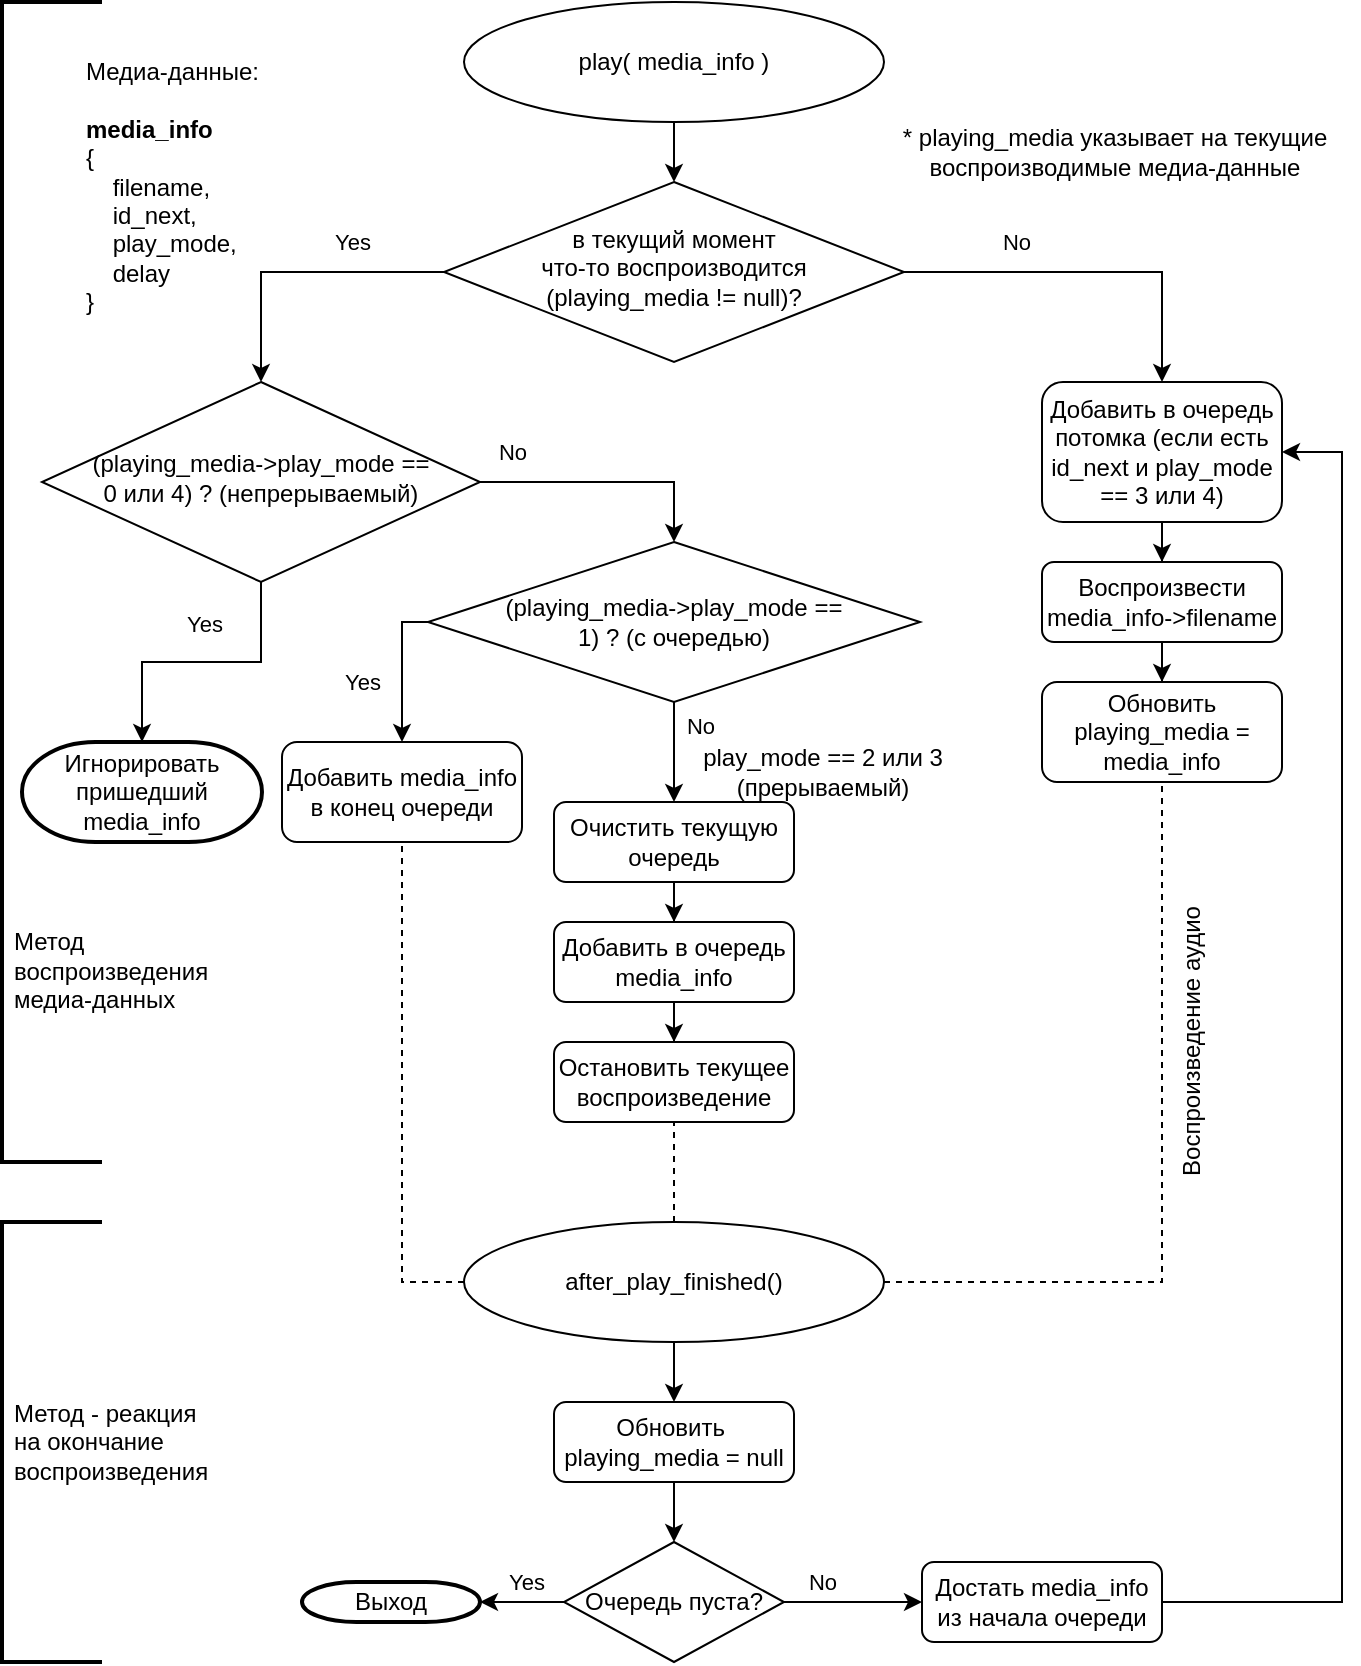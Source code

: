 <mxfile version="19.0.3" type="device"><diagram id="C5RBs43oDa-KdzZeNtuy" name="Page-1"><mxGraphModel dx="1574" dy="1236" grid="1" gridSize="10" guides="1" tooltips="1" connect="1" arrows="1" fold="1" page="1" pageScale="1" pageWidth="827" pageHeight="1169" math="0" shadow="0"><root><mxCell id="WIyWlLk6GJQsqaUBKTNV-0"/><mxCell id="WIyWlLk6GJQsqaUBKTNV-1" parent="WIyWlLk6GJQsqaUBKTNV-0"/><mxCell id="EAw5OVvlYIHyuca-WlAw-36" style="edgeStyle=orthogonalEdgeStyle;rounded=0;orthogonalLoop=1;jettySize=auto;html=1;labelBackgroundColor=default;entryX=0.5;entryY=0;entryDx=0;entryDy=0;" parent="WIyWlLk6GJQsqaUBKTNV-1" source="WIyWlLk6GJQsqaUBKTNV-6" target="WIyWlLk6GJQsqaUBKTNV-10" edge="1"><mxGeometry relative="1" as="geometry"><mxPoint x="210" y="175.0" as="targetPoint"/><Array as="points"><mxPoint x="210" y="175"/></Array></mxGeometry></mxCell><mxCell id="EAw5OVvlYIHyuca-WlAw-37" value="Yes" style="edgeLabel;html=1;align=center;verticalAlign=middle;resizable=0;points=[];" parent="EAw5OVvlYIHyuca-WlAw-36" vertex="1" connectable="0"><mxGeometry x="-0.263" relative="1" as="geometry"><mxPoint x="8" y="-15" as="offset"/></mxGeometry></mxCell><mxCell id="EAw5OVvlYIHyuca-WlAw-39" style="edgeStyle=orthogonalEdgeStyle;rounded=0;orthogonalLoop=1;jettySize=auto;html=1;labelBackgroundColor=default;entryX=0.5;entryY=0;entryDx=0;entryDy=0;" parent="WIyWlLk6GJQsqaUBKTNV-1" source="WIyWlLk6GJQsqaUBKTNV-6" target="WIyWlLk6GJQsqaUBKTNV-7" edge="1"><mxGeometry relative="1" as="geometry"><mxPoint x="690" y="175" as="targetPoint"/></mxGeometry></mxCell><mxCell id="EAw5OVvlYIHyuca-WlAw-40" value="No" style="edgeLabel;html=1;align=center;verticalAlign=middle;resizable=0;points=[];" parent="EAw5OVvlYIHyuca-WlAw-39" vertex="1" connectable="0"><mxGeometry x="-0.441" y="1" relative="1" as="geometry"><mxPoint x="4" y="-14" as="offset"/></mxGeometry></mxCell><mxCell id="WIyWlLk6GJQsqaUBKTNV-6" value="в текущий момент&lt;br&gt;что-то воспроизводится &lt;br&gt;(playing_media != null)?" style="rhombus;whiteSpace=wrap;html=1;shadow=0;fontFamily=Helvetica;fontSize=12;align=center;strokeWidth=1;spacing=6;spacingTop=-4;" parent="WIyWlLk6GJQsqaUBKTNV-1" vertex="1"><mxGeometry x="301" y="130" width="230" height="90" as="geometry"/></mxCell><mxCell id="EAw5OVvlYIHyuca-WlAw-25" value="" style="edgeStyle=orthogonalEdgeStyle;rounded=0;orthogonalLoop=1;jettySize=auto;html=1;labelBackgroundColor=default;" parent="WIyWlLk6GJQsqaUBKTNV-1" source="WIyWlLk6GJQsqaUBKTNV-7" target="EAw5OVvlYIHyuca-WlAw-24" edge="1"><mxGeometry relative="1" as="geometry"/></mxCell><mxCell id="WIyWlLk6GJQsqaUBKTNV-7" value="Добавить в очередь потомка (если есть id_next и play_mode == 3 или 4)" style="rounded=1;whiteSpace=wrap;html=1;fontSize=12;glass=0;strokeWidth=1;shadow=0;" parent="WIyWlLk6GJQsqaUBKTNV-1" vertex="1"><mxGeometry x="600" y="230" width="120" height="70" as="geometry"/></mxCell><mxCell id="EAw5OVvlYIHyuca-WlAw-30" style="edgeStyle=orthogonalEdgeStyle;rounded=0;orthogonalLoop=1;jettySize=auto;html=1;labelBackgroundColor=default;entryX=0.5;entryY=0;entryDx=0;entryDy=0;" parent="WIyWlLk6GJQsqaUBKTNV-1" source="WIyWlLk6GJQsqaUBKTNV-10" target="EAw5OVvlYIHyuca-WlAw-0" edge="1"><mxGeometry relative="1" as="geometry"><mxPoint x="460" y="280" as="targetPoint"/><Array as="points"><mxPoint x="416" y="280"/></Array></mxGeometry></mxCell><mxCell id="EAw5OVvlYIHyuca-WlAw-31" value="No" style="edgeLabel;html=1;align=center;verticalAlign=middle;resizable=0;points=[];" parent="EAw5OVvlYIHyuca-WlAw-30" vertex="1" connectable="0"><mxGeometry x="-0.758" y="3" relative="1" as="geometry"><mxPoint y="-12" as="offset"/></mxGeometry></mxCell><mxCell id="EAw5OVvlYIHyuca-WlAw-32" style="edgeStyle=orthogonalEdgeStyle;rounded=0;orthogonalLoop=1;jettySize=auto;html=1;entryX=0.5;entryY=0;entryDx=0;entryDy=0;labelBackgroundColor=default;entryPerimeter=0;" parent="WIyWlLk6GJQsqaUBKTNV-1" source="WIyWlLk6GJQsqaUBKTNV-10" target="vpf6eIPYmOzFPxe5Rbza-8" edge="1"><mxGeometry relative="1" as="geometry"><mxPoint x="149.5" y="410" as="targetPoint"/></mxGeometry></mxCell><mxCell id="EAw5OVvlYIHyuca-WlAw-33" value="Yes" style="edgeLabel;html=1;align=center;verticalAlign=middle;resizable=0;points=[];" parent="EAw5OVvlYIHyuca-WlAw-32" vertex="1" connectable="0"><mxGeometry x="-0.839" relative="1" as="geometry"><mxPoint x="-29" y="10" as="offset"/></mxGeometry></mxCell><mxCell id="WIyWlLk6GJQsqaUBKTNV-10" value="(playing_media-&amp;gt;play_mode == &lt;br&gt;0 или 4) ? (непрерываемый)" style="rhombus;whiteSpace=wrap;html=1;shadow=0;fontFamily=Helvetica;fontSize=12;align=center;strokeWidth=1;spacing=6;spacingTop=-4;" parent="WIyWlLk6GJQsqaUBKTNV-1" vertex="1"><mxGeometry x="100" y="230" width="219" height="100" as="geometry"/></mxCell><mxCell id="EAw5OVvlYIHyuca-WlAw-17" value="" style="edgeStyle=orthogonalEdgeStyle;rounded=0;orthogonalLoop=1;jettySize=auto;html=1;labelBackgroundColor=default;" parent="WIyWlLk6GJQsqaUBKTNV-1" source="EAw5OVvlYIHyuca-WlAw-0" target="EAw5OVvlYIHyuca-WlAw-16" edge="1"><mxGeometry relative="1" as="geometry"/></mxCell><mxCell id="EAw5OVvlYIHyuca-WlAw-18" value="No" style="edgeLabel;html=1;align=center;verticalAlign=middle;resizable=0;points=[];" parent="EAw5OVvlYIHyuca-WlAw-17" vertex="1" connectable="0"><mxGeometry x="-0.289" y="-1" relative="1" as="geometry"><mxPoint x="14" y="-6" as="offset"/></mxGeometry></mxCell><mxCell id="EAw5OVvlYIHyuca-WlAw-29" style="edgeStyle=orthogonalEdgeStyle;rounded=0;orthogonalLoop=1;jettySize=auto;html=1;labelBackgroundColor=default;entryX=0.5;entryY=0;entryDx=0;entryDy=0;" parent="WIyWlLk6GJQsqaUBKTNV-1" source="EAw5OVvlYIHyuca-WlAw-0" target="EAw5OVvlYIHyuca-WlAw-5" edge="1"><mxGeometry relative="1" as="geometry"><mxPoint x="300" y="400" as="targetPoint"/><Array as="points"><mxPoint x="280" y="350"/></Array></mxGeometry></mxCell><mxCell id="EAw5OVvlYIHyuca-WlAw-38" value="Yes" style="edgeLabel;html=1;align=center;verticalAlign=middle;resizable=0;points=[];" parent="EAw5OVvlYIHyuca-WlAw-29" vertex="1" connectable="0"><mxGeometry x="-0.042" y="-2" relative="1" as="geometry"><mxPoint x="-18" y="8" as="offset"/></mxGeometry></mxCell><mxCell id="EAw5OVvlYIHyuca-WlAw-0" value="&lt;span style=&quot;&quot;&gt;(playing_media-&amp;gt;play_mode ==&lt;/span&gt;&lt;br style=&quot;&quot;&gt;&lt;span style=&quot;&quot;&gt;1) ? (с очередью)&lt;/span&gt;" style="rhombus;whiteSpace=wrap;html=1;" parent="WIyWlLk6GJQsqaUBKTNV-1" vertex="1"><mxGeometry x="293" y="310" width="246" height="80" as="geometry"/></mxCell><mxCell id="EAw5OVvlYIHyuca-WlAw-5" value="Добавить media_info в конец очереди" style="rounded=1;whiteSpace=wrap;html=1;" parent="WIyWlLk6GJQsqaUBKTNV-1" vertex="1"><mxGeometry x="220" y="410" width="120" height="50" as="geometry"/></mxCell><mxCell id="EAw5OVvlYIHyuca-WlAw-21" value="" style="edgeStyle=orthogonalEdgeStyle;rounded=0;orthogonalLoop=1;jettySize=auto;html=1;labelBackgroundColor=default;" parent="WIyWlLk6GJQsqaUBKTNV-1" source="EAw5OVvlYIHyuca-WlAw-16" target="EAw5OVvlYIHyuca-WlAw-20" edge="1"><mxGeometry relative="1" as="geometry"/></mxCell><mxCell id="EAw5OVvlYIHyuca-WlAw-16" value="Очистить текущую очередь" style="rounded=1;whiteSpace=wrap;html=1;" parent="WIyWlLk6GJQsqaUBKTNV-1" vertex="1"><mxGeometry x="356" y="440" width="120" height="40" as="geometry"/></mxCell><mxCell id="EAw5OVvlYIHyuca-WlAw-19" value="play_mode == 2 или 3&lt;br&gt;(прерываемый)" style="text;html=1;align=center;verticalAlign=middle;resizable=0;points=[];autosize=1;strokeColor=none;fillColor=none;" parent="WIyWlLk6GJQsqaUBKTNV-1" vertex="1"><mxGeometry x="420" y="410" width="140" height="30" as="geometry"/></mxCell><mxCell id="EAw5OVvlYIHyuca-WlAw-23" value="" style="edgeStyle=orthogonalEdgeStyle;rounded=0;orthogonalLoop=1;jettySize=auto;html=1;labelBackgroundColor=default;" parent="WIyWlLk6GJQsqaUBKTNV-1" source="EAw5OVvlYIHyuca-WlAw-20" target="EAw5OVvlYIHyuca-WlAw-22" edge="1"><mxGeometry relative="1" as="geometry"/></mxCell><mxCell id="EAw5OVvlYIHyuca-WlAw-20" value="Добавить в очередь media_info" style="whiteSpace=wrap;html=1;rounded=1;" parent="WIyWlLk6GJQsqaUBKTNV-1" vertex="1"><mxGeometry x="356" y="500" width="120" height="40" as="geometry"/></mxCell><mxCell id="EAw5OVvlYIHyuca-WlAw-22" value="Остановить текущее воспроизведение" style="whiteSpace=wrap;html=1;rounded=1;" parent="WIyWlLk6GJQsqaUBKTNV-1" vertex="1"><mxGeometry x="356" y="560" width="120" height="40" as="geometry"/></mxCell><mxCell id="EAw5OVvlYIHyuca-WlAw-27" value="" style="edgeStyle=orthogonalEdgeStyle;rounded=0;orthogonalLoop=1;jettySize=auto;html=1;labelBackgroundColor=default;" parent="WIyWlLk6GJQsqaUBKTNV-1" source="EAw5OVvlYIHyuca-WlAw-24" target="EAw5OVvlYIHyuca-WlAw-26" edge="1"><mxGeometry relative="1" as="geometry"/></mxCell><mxCell id="EAw5OVvlYIHyuca-WlAw-24" value="Воспроизвести media_info-&amp;gt;filename" style="whiteSpace=wrap;html=1;rounded=1;glass=0;strokeWidth=1;shadow=0;" parent="WIyWlLk6GJQsqaUBKTNV-1" vertex="1"><mxGeometry x="600" y="320" width="120" height="40" as="geometry"/></mxCell><mxCell id="EAw5OVvlYIHyuca-WlAw-26" value="Обновить playing_media = media_info" style="whiteSpace=wrap;html=1;rounded=1;glass=0;strokeWidth=1;shadow=0;" parent="WIyWlLk6GJQsqaUBKTNV-1" vertex="1"><mxGeometry x="600" y="380" width="120" height="50" as="geometry"/></mxCell><mxCell id="EAw5OVvlYIHyuca-WlAw-41" style="edgeStyle=orthogonalEdgeStyle;rounded=0;orthogonalLoop=1;jettySize=auto;html=1;entryX=0.5;entryY=0;entryDx=0;entryDy=0;labelBackgroundColor=default;" parent="WIyWlLk6GJQsqaUBKTNV-1" source="EAw5OVvlYIHyuca-WlAw-28" target="WIyWlLk6GJQsqaUBKTNV-6" edge="1"><mxGeometry relative="1" as="geometry"/></mxCell><mxCell id="EAw5OVvlYIHyuca-WlAw-28" value="play( media_info )" style="ellipse;whiteSpace=wrap;html=1;" parent="WIyWlLk6GJQsqaUBKTNV-1" vertex="1"><mxGeometry x="311" y="40" width="210" height="60" as="geometry"/></mxCell><mxCell id="EAw5OVvlYIHyuca-WlAw-54" value="" style="edgeStyle=orthogonalEdgeStyle;rounded=0;orthogonalLoop=1;jettySize=auto;html=1;labelBackgroundColor=default;" parent="WIyWlLk6GJQsqaUBKTNV-1" source="EAw5OVvlYIHyuca-WlAw-42" target="EAw5OVvlYIHyuca-WlAw-53" edge="1"><mxGeometry relative="1" as="geometry"/></mxCell><mxCell id="EAw5OVvlYIHyuca-WlAw-42" value="after_play_finished()" style="ellipse;whiteSpace=wrap;html=1;" parent="WIyWlLk6GJQsqaUBKTNV-1" vertex="1"><mxGeometry x="311" y="650" width="210" height="60" as="geometry"/></mxCell><mxCell id="EAw5OVvlYIHyuca-WlAw-52" value="Воспроизведение аудио" style="text;html=1;align=center;verticalAlign=middle;resizable=0;points=[];autosize=1;strokeColor=none;fillColor=none;rotation=-90;" parent="WIyWlLk6GJQsqaUBKTNV-1" vertex="1"><mxGeometry x="600" y="550" width="150" height="20" as="geometry"/></mxCell><mxCell id="EAw5OVvlYIHyuca-WlAw-58" value="" style="edgeStyle=orthogonalEdgeStyle;rounded=0;orthogonalLoop=1;jettySize=auto;html=1;labelBackgroundColor=default;entryX=0.5;entryY=0;entryDx=0;entryDy=0;" parent="WIyWlLk6GJQsqaUBKTNV-1" source="EAw5OVvlYIHyuca-WlAw-53" target="EAw5OVvlYIHyuca-WlAw-63" edge="1"><mxGeometry relative="1" as="geometry"><mxPoint x="416" y="840" as="targetPoint"/></mxGeometry></mxCell><mxCell id="EAw5OVvlYIHyuca-WlAw-53" value="Обновить&amp;nbsp;&lt;br&gt;playing_media = null" style="rounded=1;whiteSpace=wrap;html=1;" parent="WIyWlLk6GJQsqaUBKTNV-1" vertex="1"><mxGeometry x="356" y="740" width="120" height="40" as="geometry"/></mxCell><mxCell id="EAw5OVvlYIHyuca-WlAw-66" value="" style="edgeStyle=orthogonalEdgeStyle;rounded=0;orthogonalLoop=1;jettySize=auto;html=1;labelBackgroundColor=default;entryX=1;entryY=0.5;entryDx=0;entryDy=0;entryPerimeter=0;" parent="WIyWlLk6GJQsqaUBKTNV-1" source="EAw5OVvlYIHyuca-WlAw-63" target="vpf6eIPYmOzFPxe5Rbza-7" edge="1"><mxGeometry relative="1" as="geometry"><mxPoint x="311" y="840" as="targetPoint"/></mxGeometry></mxCell><mxCell id="EAw5OVvlYIHyuca-WlAw-70" value="Yes" style="edgeLabel;html=1;align=center;verticalAlign=middle;resizable=0;points=[];" parent="EAw5OVvlYIHyuca-WlAw-66" vertex="1" connectable="0"><mxGeometry x="-0.504" y="2" relative="1" as="geometry"><mxPoint x="-9" y="-12" as="offset"/></mxGeometry></mxCell><mxCell id="EAw5OVvlYIHyuca-WlAw-68" value="" style="edgeStyle=orthogonalEdgeStyle;rounded=0;orthogonalLoop=1;jettySize=auto;html=1;labelBackgroundColor=default;" parent="WIyWlLk6GJQsqaUBKTNV-1" source="EAw5OVvlYIHyuca-WlAw-63" target="EAw5OVvlYIHyuca-WlAw-67" edge="1"><mxGeometry relative="1" as="geometry"/></mxCell><mxCell id="EAw5OVvlYIHyuca-WlAw-71" value="No" style="edgeLabel;html=1;align=center;verticalAlign=middle;resizable=0;points=[];" parent="EAw5OVvlYIHyuca-WlAw-68" vertex="1" connectable="0"><mxGeometry x="-0.655" y="3" relative="1" as="geometry"><mxPoint x="7" y="-7" as="offset"/></mxGeometry></mxCell><mxCell id="EAw5OVvlYIHyuca-WlAw-63" value="Очередь пуста?" style="rhombus;whiteSpace=wrap;html=1;" parent="WIyWlLk6GJQsqaUBKTNV-1" vertex="1"><mxGeometry x="361" y="810" width="110" height="60" as="geometry"/></mxCell><mxCell id="EAw5OVvlYIHyuca-WlAw-89" style="edgeStyle=orthogonalEdgeStyle;rounded=0;orthogonalLoop=1;jettySize=auto;html=1;labelBackgroundColor=default;entryX=1;entryY=0.5;entryDx=0;entryDy=0;" parent="WIyWlLk6GJQsqaUBKTNV-1" source="EAw5OVvlYIHyuca-WlAw-67" target="WIyWlLk6GJQsqaUBKTNV-7" edge="1"><mxGeometry relative="1" as="geometry"><mxPoint x="760" y="180" as="targetPoint"/><Array as="points"><mxPoint x="750" y="840"/><mxPoint x="750" y="265"/></Array></mxGeometry></mxCell><mxCell id="EAw5OVvlYIHyuca-WlAw-67" value="Достать media_info из начала очереди" style="rounded=1;whiteSpace=wrap;html=1;" parent="WIyWlLk6GJQsqaUBKTNV-1" vertex="1"><mxGeometry x="540" y="820" width="120" height="40" as="geometry"/></mxCell><mxCell id="EAw5OVvlYIHyuca-WlAw-91" style="edgeStyle=orthogonalEdgeStyle;rounded=0;orthogonalLoop=1;jettySize=auto;html=1;exitX=0.5;exitY=1;exitDx=0;exitDy=0;labelBackgroundColor=default;" parent="WIyWlLk6GJQsqaUBKTNV-1" edge="1"><mxGeometry relative="1" as="geometry"><mxPoint x="266" y="850" as="sourcePoint"/><mxPoint x="266" y="850" as="targetPoint"/></mxGeometry></mxCell><mxCell id="EAw5OVvlYIHyuca-WlAw-93" value="* playing_media указывает на текущие &lt;br&gt;воспроизводимые медиа-данные" style="text;html=1;align=center;verticalAlign=middle;resizable=0;points=[];autosize=1;strokeColor=none;fillColor=none;" parent="WIyWlLk6GJQsqaUBKTNV-1" vertex="1"><mxGeometry x="521" y="100" width="230" height="30" as="geometry"/></mxCell><mxCell id="EAw5OVvlYIHyuca-WlAw-94" value="&lt;font style=&quot;font-size: 12px;&quot;&gt;&lt;br&gt;Медиа-данные:&lt;br&gt;&lt;br&gt;&lt;b&gt;media_info&lt;/b&gt;&lt;/font&gt;&lt;br&gt;{&lt;br&gt;&amp;nbsp; &amp;nbsp; filename,&lt;br&gt;&amp;nbsp; &amp;nbsp; id_next,&lt;br&gt;&amp;nbsp; &amp;nbsp; play_mode,&lt;br&gt;&amp;nbsp; &amp;nbsp; delay&lt;br&gt;}" style="text;html=1;align=left;verticalAlign=middle;resizable=0;points=[];autosize=1;strokeColor=none;fillColor=none;" parent="WIyWlLk6GJQsqaUBKTNV-1" vertex="1"><mxGeometry x="120" y="50" width="100" height="150" as="geometry"/></mxCell><mxCell id="vpf6eIPYmOzFPxe5Rbza-2" value="&lt;br&gt;&lt;br&gt;&lt;br&gt;&lt;br&gt;&lt;br&gt;&lt;br&gt;&lt;br&gt;&lt;br&gt;&lt;br&gt;&lt;br&gt;&lt;br&gt;&lt;br&gt;&lt;br&gt;&lt;br&gt;&lt;br&gt;&lt;br&gt;&lt;br&gt;&lt;br&gt;&lt;br&gt;&lt;br&gt;&lt;br&gt;&lt;br&gt;&lt;br&gt;&lt;br&gt;&lt;br&gt;&lt;br&gt;&lt;br&gt;Метод воспроизведения медиа-данных" style="strokeWidth=2;html=1;shape=mxgraph.flowchart.annotation_1;align=left;pointerEvents=1;whiteSpace=wrap;spacingLeft=4;" vertex="1" parent="WIyWlLk6GJQsqaUBKTNV-1"><mxGeometry x="80" y="40" width="50" height="580" as="geometry"/></mxCell><mxCell id="vpf6eIPYmOzFPxe5Rbza-3" value="Метод - реакция на окончание воспроизведения" style="strokeWidth=2;html=1;shape=mxgraph.flowchart.annotation_1;align=left;pointerEvents=1;spacingLeft=4;whiteSpace=wrap;" vertex="1" parent="WIyWlLk6GJQsqaUBKTNV-1"><mxGeometry x="80" y="650" width="50" height="220" as="geometry"/></mxCell><mxCell id="vpf6eIPYmOzFPxe5Rbza-4" value="" style="endArrow=none;dashed=1;html=1;rounded=0;exitX=0.5;exitY=0;exitDx=0;exitDy=0;entryX=0.5;entryY=1;entryDx=0;entryDy=0;" edge="1" parent="WIyWlLk6GJQsqaUBKTNV-1" source="EAw5OVvlYIHyuca-WlAw-42" target="EAw5OVvlYIHyuca-WlAw-22"><mxGeometry width="50" height="50" relative="1" as="geometry"><mxPoint x="530" y="650" as="sourcePoint"/><mxPoint x="580" y="600" as="targetPoint"/></mxGeometry></mxCell><mxCell id="vpf6eIPYmOzFPxe5Rbza-5" value="" style="endArrow=none;dashed=1;html=1;rounded=0;entryX=0.5;entryY=1;entryDx=0;entryDy=0;exitX=0;exitY=0.5;exitDx=0;exitDy=0;" edge="1" parent="WIyWlLk6GJQsqaUBKTNV-1" source="EAw5OVvlYIHyuca-WlAw-42" target="EAw5OVvlYIHyuca-WlAw-5"><mxGeometry width="50" height="50" relative="1" as="geometry"><mxPoint x="260" y="600" as="sourcePoint"/><mxPoint x="310" y="550" as="targetPoint"/><Array as="points"><mxPoint x="280" y="680"/></Array></mxGeometry></mxCell><mxCell id="vpf6eIPYmOzFPxe5Rbza-6" value="" style="endArrow=none;dashed=1;html=1;rounded=0;exitX=1;exitY=0.5;exitDx=0;exitDy=0;entryX=0.5;entryY=1;entryDx=0;entryDy=0;" edge="1" parent="WIyWlLk6GJQsqaUBKTNV-1" source="EAw5OVvlYIHyuca-WlAw-42" target="EAw5OVvlYIHyuca-WlAw-26"><mxGeometry width="50" height="50" relative="1" as="geometry"><mxPoint x="570" y="690" as="sourcePoint"/><mxPoint x="620" y="640" as="targetPoint"/><Array as="points"><mxPoint x="660" y="680"/></Array></mxGeometry></mxCell><mxCell id="vpf6eIPYmOzFPxe5Rbza-7" value="Выход" style="strokeWidth=2;html=1;shape=mxgraph.flowchart.terminator;whiteSpace=wrap;" vertex="1" parent="WIyWlLk6GJQsqaUBKTNV-1"><mxGeometry x="230" y="830" width="89" height="20" as="geometry"/></mxCell><mxCell id="vpf6eIPYmOzFPxe5Rbza-8" value="&lt;span style=&quot;&quot;&gt;Игнорировать пришедший media_info&lt;/span&gt;" style="strokeWidth=2;html=1;shape=mxgraph.flowchart.terminator;whiteSpace=wrap;" vertex="1" parent="WIyWlLk6GJQsqaUBKTNV-1"><mxGeometry x="90" y="410" width="120" height="50" as="geometry"/></mxCell></root></mxGraphModel></diagram></mxfile>